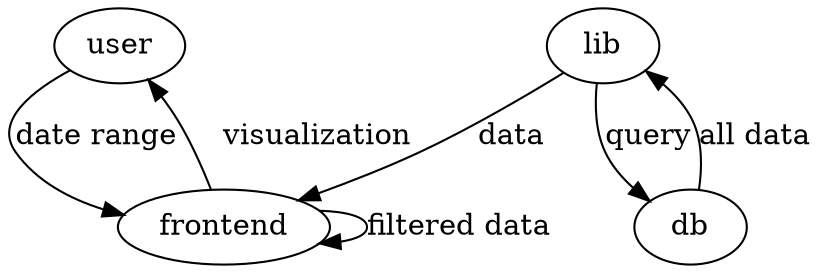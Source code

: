 digraph {
    user -> frontend [label = "date range"]
    frontend -> frontend [label = "filtered data"]
    lib -> db [label = "query"]
    db -> lib [label = "all data"]
    lib -> frontend [label = "data"]
    frontend -> user [label = "   visualization"]
}